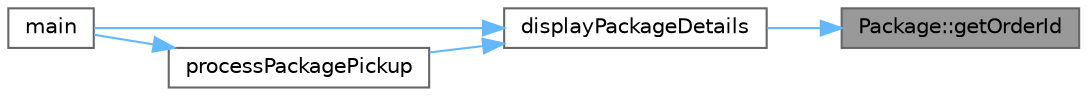digraph "Package::getOrderId"
{
 // INTERACTIVE_SVG=YES
 // LATEX_PDF_SIZE
  bgcolor="transparent";
  edge [fontname=Helvetica,fontsize=10,labelfontname=Helvetica,labelfontsize=10];
  node [fontname=Helvetica,fontsize=10,shape=box,height=0.2,width=0.4];
  rankdir="RL";
  Node1 [label="Package::getOrderId",height=0.2,width=0.4,color="gray40", fillcolor="grey60", style="filled", fontcolor="black",tooltip=" "];
  Node1 -> Node2 [dir="back",color="steelblue1",style="solid"];
  Node2 [label="displayPackageDetails",height=0.2,width=0.4,color="grey40", fillcolor="white", style="filled",URL="$main_8cpp.html#abf42cc2029153ae30efb34fefd977db4",tooltip=" "];
  Node2 -> Node3 [dir="back",color="steelblue1",style="solid"];
  Node3 [label="main",height=0.2,width=0.4,color="grey40", fillcolor="white", style="filled",URL="$main_8cpp.html#ae66f6b31b5ad750f1fe042a706a4e3d4",tooltip=" "];
  Node2 -> Node4 [dir="back",color="steelblue1",style="solid"];
  Node4 [label="processPackagePickup",height=0.2,width=0.4,color="grey40", fillcolor="white", style="filled",URL="$main_8cpp.html#af9f71fb3e4b390be7489b2ead42f1e4d",tooltip=" "];
  Node4 -> Node3 [dir="back",color="steelblue1",style="solid"];
}
